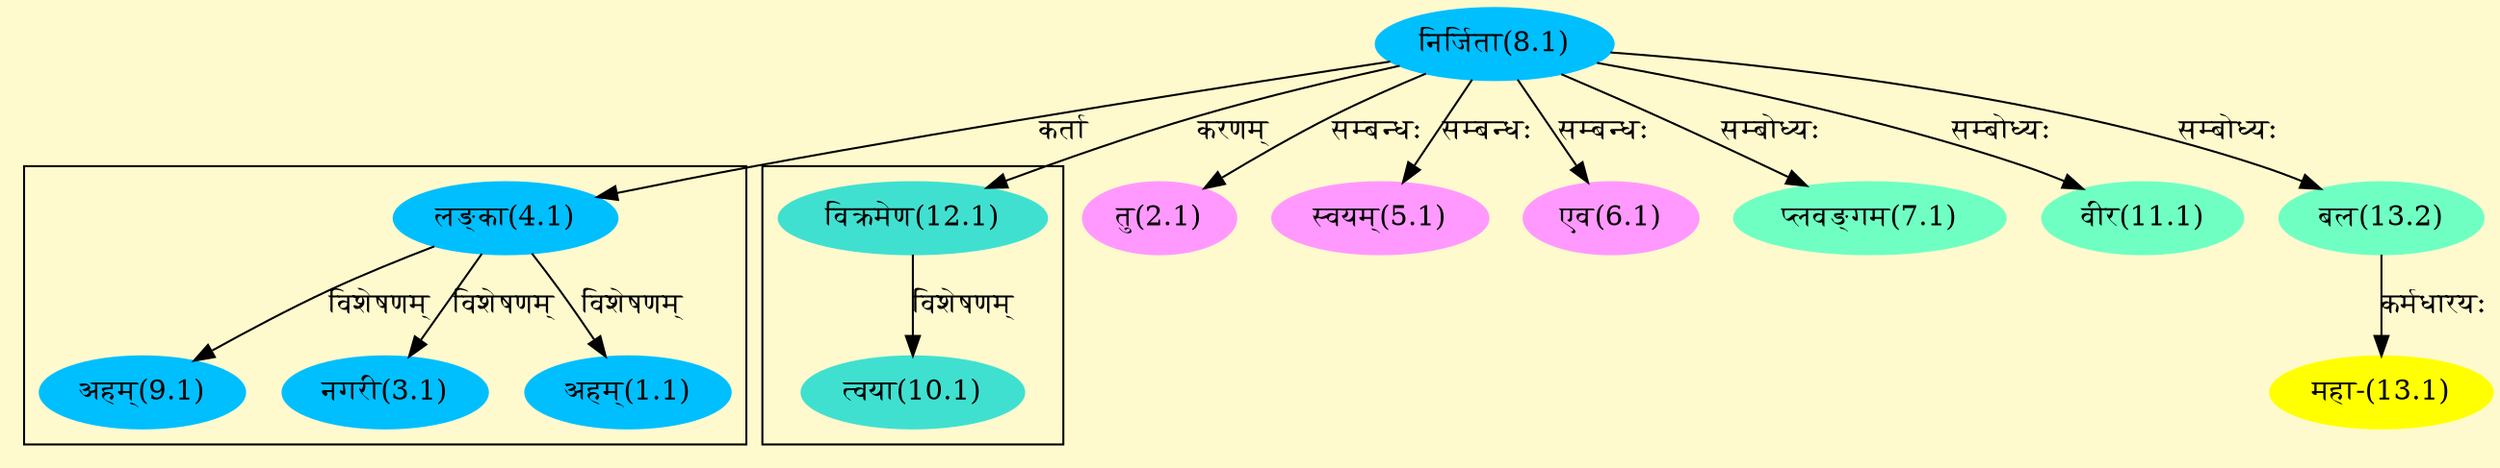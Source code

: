 digraph G{
rankdir=BT;
 compound=true;
 bgcolor="lemonchiffon1";

subgraph cluster_1{
Node1_1 [style=filled, color="#00BFFF" label = "अहम्(1.1)"]
Node4_1 [style=filled, color="#00BFFF" label = "लङ्का(4.1)"]
Node3_1 [style=filled, color="#00BFFF" label = "नगरी(3.1)"]
Node9_1 [style=filled, color="#00BFFF" label = "अहम्(9.1)"]

}

subgraph cluster_2{
Node10_1 [style=filled, color="#40E0D0" label = "त्वया(10.1)"]
Node12_1 [style=filled, color="#40E0D0" label = "विक्रमेण(12.1)"]

}
Node2_1 [style=filled, color="#FF99FF" label = "तु(2.1)"]
Node8_1 [style=filled, color="#00BFFF" label = "निर्जिता(8.1)"]
Node4_1 [style=filled, color="#00BFFF" label = "लङ्का(4.1)"]
Node5_1 [style=filled, color="#FF99FF" label = "स्वयम्(5.1)"]
Node6_1 [style=filled, color="#FF99FF" label = "एव(6.1)"]
Node7_1 [style=filled, color="#6FFFC3" label = "प्लवङ्गम(7.1)"]
Node [style=filled, color="" label = "()"]
Node11_1 [style=filled, color="#6FFFC3" label = "वीर(11.1)"]
Node12_1 [style=filled, color="#40E0D0" label = "विक्रमेण(12.1)"]
Node13_1 [style=filled, color="#FFFF00" label = "महा-(13.1)"]
Node13_2 [style=filled, color="#6FFFC3" label = "बल(13.2)"]
/* Start of Relations section */

Node1_1 -> Node4_1 [  label="विशेषणम्"  dir="back" ]
Node2_1 -> Node8_1 [  label="सम्बन्धः"  dir="back" ]
Node3_1 -> Node4_1 [  label="विशेषणम्"  dir="back" ]
Node4_1 -> Node8_1 [  label="कर्ता"  dir="back" ]
Node5_1 -> Node8_1 [  label="सम्बन्धः"  dir="back" ]
Node6_1 -> Node8_1 [  label="सम्बन्धः"  dir="back" ]
Node7_1 -> Node8_1 [  label="सम्बोध्यः"  dir="back" ]
Node9_1 -> Node4_1 [  label="विशेषणम्"  dir="back" ]
Node10_1 -> Node12_1 [  label="विशेषणम्"  dir="back" ]
Node11_1 -> Node8_1 [  label="सम्बोध्यः"  dir="back" ]
Node12_1 -> Node8_1 [  label="करणम्"  dir="back" ]
Node13_1 -> Node13_2 [  label="कर्मधारयः"  dir="back" ]
Node13_2 -> Node8_1 [  label="सम्बोध्यः"  dir="back" ]
}
